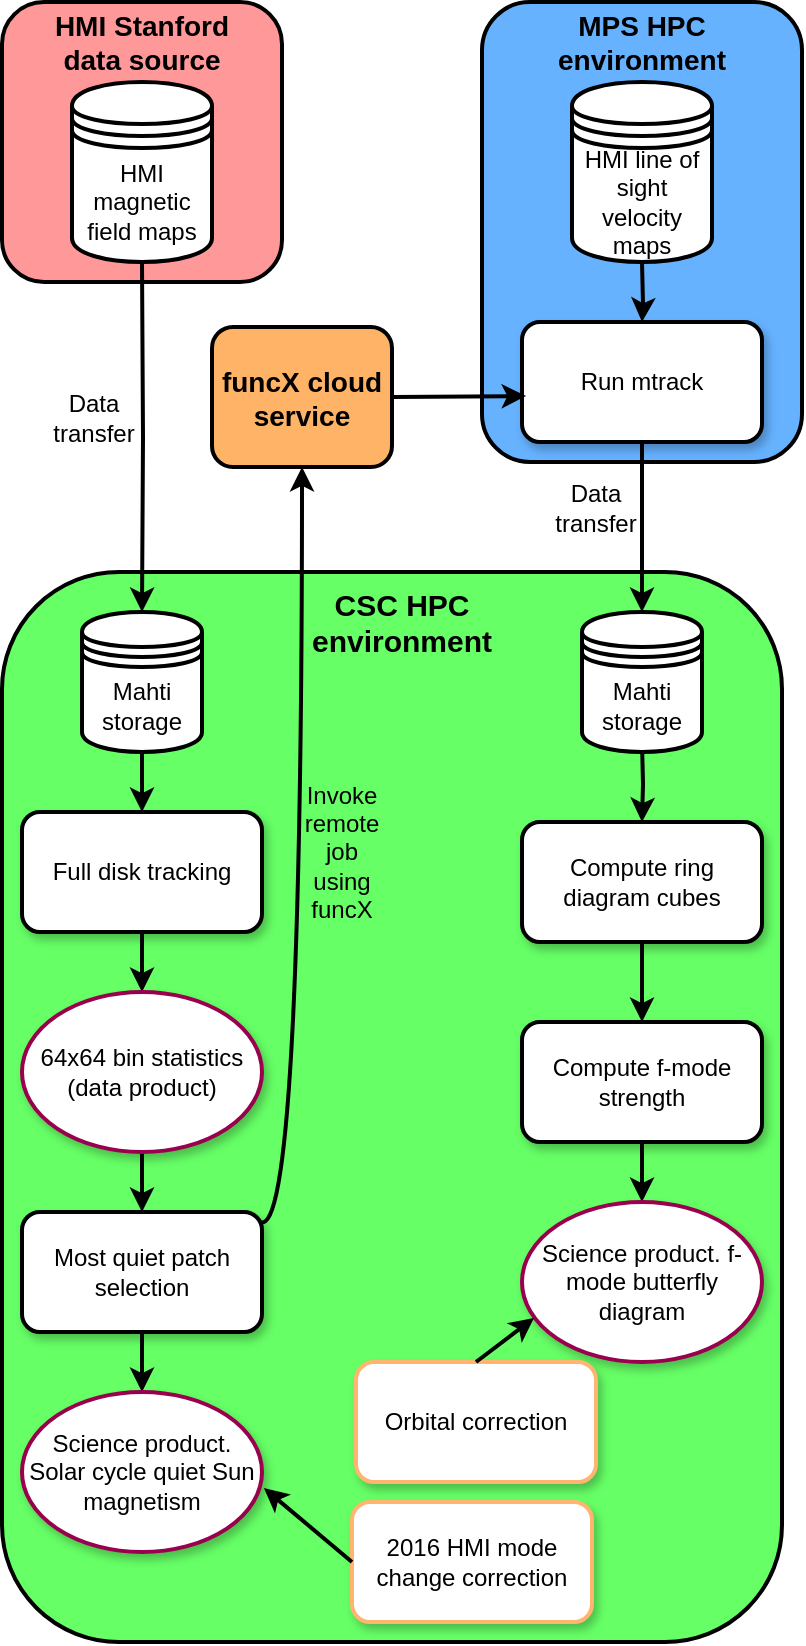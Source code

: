 <mxfile version="12.1.3" type="device" pages="1"><diagram id="L8AhJDbbjJhSSqQMXIn3" name="Page-1"><mxGraphModel dx="787" dy="250" grid="1" gridSize="10" guides="1" tooltips="1" connect="1" arrows="1" fold="1" page="1" pageScale="1" pageWidth="850" pageHeight="1100" math="0" shadow="0"><root><mxCell id="0"/><mxCell id="1" parent="0"/><mxCell id="Sili0XhORHnv65Zhyytd-11" value="" style="rounded=1;whiteSpace=wrap;html=1;strokeWidth=2;gradientColor=none;fillColor=#66B2FF;align=right;" vertex="1" parent="1"><mxGeometry x="300" y="30" width="160" height="230" as="geometry"/></mxCell><mxCell id="Sili0XhORHnv65Zhyytd-5" value="" style="rounded=1;whiteSpace=wrap;html=1;strokeWidth=2;fillColor=#66FF66;gradientColor=none;comic=0;" vertex="1" parent="1"><mxGeometry x="60" y="315" width="390" height="535" as="geometry"/></mxCell><mxCell id="Sili0XhORHnv65Zhyytd-4" value="" style="rounded=1;whiteSpace=wrap;html=1;strokeWidth=2;gradientColor=none;fillColor=#FF9999;align=right;" vertex="1" parent="1"><mxGeometry x="60" y="30" width="140" height="140" as="geometry"/></mxCell><mxCell id="CbrYqKTTjcID8T2sBDQm-4" value="" style="edgeStyle=orthogonalEdgeStyle;rounded=0;orthogonalLoop=1;jettySize=auto;html=1;entryX=0.5;entryY=0;entryDx=0;entryDy=0;strokeWidth=2;" parent="1" target="Sili0XhORHnv65Zhyytd-7" edge="1"><mxGeometry relative="1" as="geometry"><mxPoint x="130" y="160" as="sourcePoint"/><mxPoint x="130" y="200" as="targetPoint"/></mxGeometry></mxCell><mxCell id="CbrYqKTTjcID8T2sBDQm-8" style="edgeStyle=orthogonalEdgeStyle;rounded=0;orthogonalLoop=1;jettySize=auto;html=1;exitX=0.5;exitY=1;exitDx=0;exitDy=0;entryX=0.5;entryY=0;entryDx=0;entryDy=0;strokeWidth=2;" parent="1" target="CbrYqKTTjcID8T2sBDQm-7" edge="1"><mxGeometry relative="1" as="geometry"><mxPoint x="130" y="405" as="sourcePoint"/></mxGeometry></mxCell><mxCell id="CbrYqKTTjcID8T2sBDQm-5" value="&lt;div align=&quot;center&quot;&gt;Data transfer&lt;/div&gt;" style="text;html=1;strokeColor=none;fillColor=none;align=center;verticalAlign=middle;whiteSpace=wrap;rounded=0;" parent="1" vertex="1"><mxGeometry x="86" y="227.5" width="40" height="20" as="geometry"/></mxCell><mxCell id="CbrYqKTTjcID8T2sBDQm-10" style="edgeStyle=orthogonalEdgeStyle;rounded=0;orthogonalLoop=1;jettySize=auto;html=1;exitX=0.5;exitY=1;exitDx=0;exitDy=0;entryX=0.5;entryY=0;entryDx=0;entryDy=0;strokeWidth=2;" parent="1" source="CbrYqKTTjcID8T2sBDQm-7" target="CbrYqKTTjcID8T2sBDQm-9" edge="1"><mxGeometry relative="1" as="geometry"/></mxCell><mxCell id="CbrYqKTTjcID8T2sBDQm-7" value="Full disk tracking" style="rounded=1;whiteSpace=wrap;html=1;shadow=1;strokeWidth=2;" parent="1" vertex="1"><mxGeometry x="70" y="435" width="120" height="60" as="geometry"/></mxCell><mxCell id="CbrYqKTTjcID8T2sBDQm-12" style="edgeStyle=orthogonalEdgeStyle;rounded=0;orthogonalLoop=1;jettySize=auto;html=1;entryX=0.5;entryY=0;entryDx=0;entryDy=0;strokeWidth=2;" parent="1" source="CbrYqKTTjcID8T2sBDQm-9" target="CbrYqKTTjcID8T2sBDQm-11" edge="1"><mxGeometry relative="1" as="geometry"/></mxCell><mxCell id="CbrYqKTTjcID8T2sBDQm-9" value="64x64 bin statistics (data product)" style="ellipse;whiteSpace=wrap;html=1;strokeColor=#99004D;shadow=1;strokeWidth=2;" parent="1" vertex="1"><mxGeometry x="70" y="525" width="120" height="80" as="geometry"/></mxCell><mxCell id="CbrYqKTTjcID8T2sBDQm-14" value="" style="edgeStyle=orthogonalEdgeStyle;rounded=0;orthogonalLoop=1;jettySize=auto;html=1;strokeWidth=2;" parent="1" source="CbrYqKTTjcID8T2sBDQm-11" target="CbrYqKTTjcID8T2sBDQm-13" edge="1"><mxGeometry relative="1" as="geometry"/></mxCell><mxCell id="CbrYqKTTjcID8T2sBDQm-11" value="Most quiet patch selection" style="rounded=1;whiteSpace=wrap;html=1;shadow=1;strokeWidth=2;" parent="1" vertex="1"><mxGeometry x="70" y="635" width="120" height="60" as="geometry"/></mxCell><mxCell id="CbrYqKTTjcID8T2sBDQm-13" value="Science product. Solar cycle quiet Sun magnetism" style="ellipse;whiteSpace=wrap;html=1;shadow=1;strokeColor=#99004D;strokeWidth=2;" parent="1" vertex="1"><mxGeometry x="70" y="725" width="120" height="80" as="geometry"/></mxCell><mxCell id="CbrYqKTTjcID8T2sBDQm-17" value="" style="edgeStyle=orthogonalEdgeStyle;rounded=0;orthogonalLoop=1;jettySize=auto;html=1;strokeWidth=2;" parent="1" target="CbrYqKTTjcID8T2sBDQm-16" edge="1"><mxGeometry relative="1" as="geometry"><mxPoint x="380" y="160" as="sourcePoint"/></mxGeometry></mxCell><mxCell id="CbrYqKTTjcID8T2sBDQm-19" value="" style="edgeStyle=orthogonalEdgeStyle;rounded=0;orthogonalLoop=1;jettySize=auto;html=1;strokeWidth=2;entryX=0.5;entryY=0;entryDx=0;entryDy=0;" parent="1" source="CbrYqKTTjcID8T2sBDQm-16" target="Sili0XhORHnv65Zhyytd-6" edge="1"><mxGeometry relative="1" as="geometry"><mxPoint x="380" y="310" as="targetPoint"/></mxGeometry></mxCell><mxCell id="CbrYqKTTjcID8T2sBDQm-16" value="Run mtrack" style="rounded=1;whiteSpace=wrap;html=1;shadow=1;strokeWidth=2;" parent="1" vertex="1"><mxGeometry x="320" y="190" width="120" height="60" as="geometry"/></mxCell><mxCell id="CbrYqKTTjcID8T2sBDQm-22" value="" style="edgeStyle=orthogonalEdgeStyle;rounded=0;orthogonalLoop=1;jettySize=auto;html=1;strokeWidth=2;" parent="1" target="CbrYqKTTjcID8T2sBDQm-21" edge="1"><mxGeometry relative="1" as="geometry"><mxPoint x="380" y="400" as="sourcePoint"/></mxGeometry></mxCell><mxCell id="CbrYqKTTjcID8T2sBDQm-20" value="&lt;div align=&quot;center&quot;&gt;Data transfer&lt;/div&gt;" style="text;html=1;strokeColor=none;fillColor=none;align=center;verticalAlign=middle;whiteSpace=wrap;rounded=0;" parent="1" vertex="1"><mxGeometry x="337" y="272.5" width="40" height="20" as="geometry"/></mxCell><mxCell id="CbrYqKTTjcID8T2sBDQm-24" value="" style="edgeStyle=orthogonalEdgeStyle;rounded=0;orthogonalLoop=1;jettySize=auto;html=1;strokeWidth=2;" parent="1" source="CbrYqKTTjcID8T2sBDQm-21" target="CbrYqKTTjcID8T2sBDQm-23" edge="1"><mxGeometry relative="1" as="geometry"/></mxCell><mxCell id="CbrYqKTTjcID8T2sBDQm-21" value="Compute ring diagram cubes" style="rounded=1;whiteSpace=wrap;html=1;shadow=1;strokeWidth=2;" parent="1" vertex="1"><mxGeometry x="320" y="440" width="120" height="60" as="geometry"/></mxCell><mxCell id="CbrYqKTTjcID8T2sBDQm-26" value="" style="edgeStyle=orthogonalEdgeStyle;rounded=0;orthogonalLoop=1;jettySize=auto;html=1;strokeWidth=2;" parent="1" source="CbrYqKTTjcID8T2sBDQm-23" target="CbrYqKTTjcID8T2sBDQm-25" edge="1"><mxGeometry relative="1" as="geometry"/></mxCell><mxCell id="CbrYqKTTjcID8T2sBDQm-23" value="Compute f-mode strength" style="rounded=1;whiteSpace=wrap;html=1;shadow=1;strokeWidth=2;" parent="1" vertex="1"><mxGeometry x="320" y="540" width="120" height="60" as="geometry"/></mxCell><mxCell id="CbrYqKTTjcID8T2sBDQm-25" value="Science product. f-mode butterfly diagram" style="ellipse;whiteSpace=wrap;html=1;strokeColor=#99004D;shadow=1;strokeWidth=2;" parent="1" vertex="1"><mxGeometry x="320" y="630" width="120" height="80" as="geometry"/></mxCell><mxCell id="CbrYqKTTjcID8T2sBDQm-27" value="2016 HMI mode change correction" style="rounded=1;whiteSpace=wrap;html=1;strokeColor=#FFB570;shadow=1;strokeWidth=2;" parent="1" vertex="1"><mxGeometry x="235" y="780" width="120" height="60" as="geometry"/></mxCell><mxCell id="CbrYqKTTjcID8T2sBDQm-31" value="Invoke remote job using funcX" style="text;html=1;strokeColor=none;fillColor=none;align=center;verticalAlign=middle;whiteSpace=wrap;rounded=0;shadow=1;direction=south;" parent="1" vertex="1"><mxGeometry x="220" y="435" width="20" height="40" as="geometry"/></mxCell><mxCell id="CbrYqKTTjcID8T2sBDQm-32" value="Orbital correction" style="rounded=1;whiteSpace=wrap;html=1;shadow=1;strokeColor=#FFB570;strokeWidth=2;" parent="1" vertex="1"><mxGeometry x="237" y="710" width="120" height="60" as="geometry"/></mxCell><mxCell id="Sili0XhORHnv65Zhyytd-6" value="Mahti storage" style="shape=datastore;whiteSpace=wrap;html=1;rounded=1;comic=0;strokeWidth=2;fillColor=#FFFFFF;gradientColor=none;" vertex="1" parent="1"><mxGeometry x="350" y="335" width="60" height="70" as="geometry"/></mxCell><mxCell id="Sili0XhORHnv65Zhyytd-7" value="Mahti storage" style="shape=datastore;whiteSpace=wrap;html=1;rounded=1;comic=0;strokeWidth=2;fillColor=#FFFFFF;gradientColor=none;" vertex="1" parent="1"><mxGeometry x="100" y="335" width="60" height="70" as="geometry"/></mxCell><mxCell id="Sili0XhORHnv65Zhyytd-10" value="&lt;div style=&quot;font-size: 14px&quot; align=&quot;center&quot;&gt;&lt;font style=&quot;font-size: 14px&quot;&gt;&lt;b&gt;&lt;font style=&quot;font-size: 14px&quot;&gt;HMI Stanford &lt;br&gt;&lt;/font&gt;&lt;/b&gt;&lt;/font&gt;&lt;/div&gt;&lt;div style=&quot;font-size: 14px&quot; align=&quot;center&quot;&gt;&lt;font style=&quot;font-size: 14px&quot;&gt;&lt;b&gt;&lt;font style=&quot;font-size: 14px&quot;&gt;data source&lt;/font&gt;&lt;/b&gt;&lt;/font&gt;&lt;/div&gt;" style="text;html=1;strokeColor=none;fillColor=none;align=center;verticalAlign=middle;whiteSpace=wrap;rounded=0;comic=0;" vertex="1" parent="1"><mxGeometry x="70" y="40" width="120" height="20" as="geometry"/></mxCell><mxCell id="Sili0XhORHnv65Zhyytd-12" value="&lt;font style=&quot;font-size: 14px&quot;&gt;&lt;b&gt;MPS HPC environment&lt;/b&gt;&lt;/font&gt;" style="text;html=1;strokeColor=none;fillColor=none;align=center;verticalAlign=middle;whiteSpace=wrap;rounded=0;comic=0;" vertex="1" parent="1"><mxGeometry x="320" y="40" width="120" height="20" as="geometry"/></mxCell><mxCell id="Sili0XhORHnv65Zhyytd-13" value="&lt;div&gt;HMI line of sight velocity maps&lt;/div&gt;" style="shape=datastore;whiteSpace=wrap;html=1;rounded=1;comic=0;strokeWidth=2;fillColor=#FFFFFF;gradientColor=none;" vertex="1" parent="1"><mxGeometry x="345" y="70" width="70" height="90" as="geometry"/></mxCell><mxCell id="Sili0XhORHnv65Zhyytd-14" value="&lt;div&gt;HMI magnetic field maps&lt;/div&gt;" style="shape=datastore;whiteSpace=wrap;html=1;rounded=1;comic=0;strokeWidth=2;fillColor=#FFFFFF;gradientColor=none;" vertex="1" parent="1"><mxGeometry x="95" y="70" width="70" height="90" as="geometry"/></mxCell><mxCell id="Sili0XhORHnv65Zhyytd-16" value="&lt;div style=&quot;font-size: 15px&quot; align=&quot;center&quot;&gt;&lt;b&gt;CSC HPC environment&lt;/b&gt;&lt;/div&gt;" style="text;html=1;strokeColor=none;fillColor=none;align=center;verticalAlign=middle;whiteSpace=wrap;rounded=0;comic=0;" vertex="1" parent="1"><mxGeometry x="220" y="320" width="80" height="40" as="geometry"/></mxCell><mxCell id="Sili0XhORHnv65Zhyytd-19" value="" style="endArrow=classic;html=1;strokeWidth=2;entryX=0.05;entryY=0.725;entryDx=0;entryDy=0;exitX=0.5;exitY=0;exitDx=0;exitDy=0;entryPerimeter=0;" edge="1" parent="1" source="CbrYqKTTjcID8T2sBDQm-32" target="CbrYqKTTjcID8T2sBDQm-25"><mxGeometry width="50" height="50" relative="1" as="geometry"><mxPoint x="510" y="830" as="sourcePoint"/><mxPoint x="560" y="780" as="targetPoint"/></mxGeometry></mxCell><mxCell id="Sili0XhORHnv65Zhyytd-20" value="" style="endArrow=classic;html=1;strokeWidth=2;entryX=1.008;entryY=0.6;entryDx=0;entryDy=0;entryPerimeter=0;exitX=0;exitY=0.5;exitDx=0;exitDy=0;" edge="1" parent="1" source="CbrYqKTTjcID8T2sBDQm-27" target="CbrYqKTTjcID8T2sBDQm-13"><mxGeometry width="50" height="50" relative="1" as="geometry"><mxPoint x="30" y="1020" as="sourcePoint"/><mxPoint x="80" y="970" as="targetPoint"/></mxGeometry></mxCell><mxCell id="Sili0XhORHnv65Zhyytd-21" value="&lt;font style=&quot;font-size: 14px&quot;&gt;&lt;b&gt;funcX cloud service&lt;/b&gt;&lt;/font&gt;" style="rounded=1;whiteSpace=wrap;html=1;comic=0;strokeWidth=2;fillColor=#FFB366;gradientColor=none;" vertex="1" parent="1"><mxGeometry x="165" y="192.5" width="90" height="70" as="geometry"/></mxCell><mxCell id="Sili0XhORHnv65Zhyytd-26" value="" style="curved=1;endArrow=classic;html=1;strokeWidth=2;entryX=0.5;entryY=1;entryDx=0;entryDy=0;exitX=0.992;exitY=0.083;exitDx=0;exitDy=0;exitPerimeter=0;" edge="1" parent="1" source="CbrYqKTTjcID8T2sBDQm-11" target="Sili0XhORHnv65Zhyytd-21"><mxGeometry width="50" height="50" relative="1" as="geometry"><mxPoint x="580" y="640" as="sourcePoint"/><mxPoint x="500" y="400" as="targetPoint"/><Array as="points"><mxPoint x="210" y="650"/></Array></mxGeometry></mxCell><mxCell id="Sili0XhORHnv65Zhyytd-28" value="" style="endArrow=classic;html=1;strokeWidth=2;exitX=1;exitY=0.5;exitDx=0;exitDy=0;entryX=0.017;entryY=0.617;entryDx=0;entryDy=0;entryPerimeter=0;" edge="1" parent="1" source="Sili0XhORHnv65Zhyytd-21" target="CbrYqKTTjcID8T2sBDQm-16"><mxGeometry width="50" height="50" relative="1" as="geometry"><mxPoint x="540" y="290" as="sourcePoint"/><mxPoint x="590" y="240" as="targetPoint"/></mxGeometry></mxCell></root></mxGraphModel></diagram></mxfile>